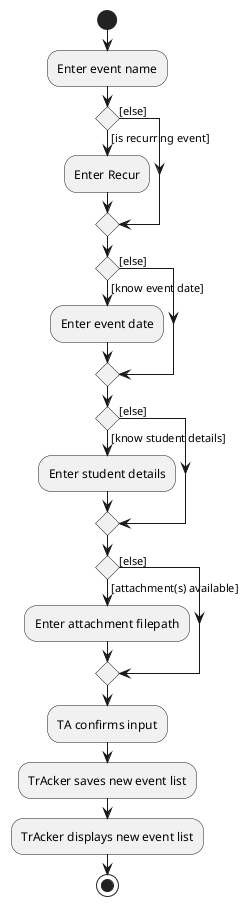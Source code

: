 @startuml
'https://plantuml.com/activity-diagram-beta

start
:Enter event name;
if () then ([is recurring event])
    :Enter Recur;
else ([else])
    endif
if () then ([know event date])
    :Enter event date;
else ([else])
    endif
if () then ([know student details])
    :Enter student details;
else ([else])
    endif
if () then ([attachment(s) available])
    :Enter attachment filepath;
else ([else])
    endif
:TA confirms input;
:TrAcker saves new event list;
:TrAcker displays new event list;
stop

@enduml
